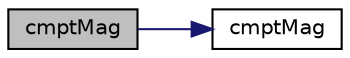 digraph "cmptMag"
{
  bgcolor="transparent";
  edge [fontname="Helvetica",fontsize="10",labelfontname="Helvetica",labelfontsize="10"];
  node [fontname="Helvetica",fontsize="10",shape=record];
  rankdir="LR";
  Node78226 [label="cmptMag",height=0.2,width=0.4,color="black", fillcolor="grey75", style="filled", fontcolor="black"];
  Node78226 -> Node78227 [color="midnightblue",fontsize="10",style="solid",fontname="Helvetica"];
  Node78227 [label="cmptMag",height=0.2,width=0.4,color="black",URL="$a21851.html#acf2383c8a0a1d5fef3eb5255b950229d"];
}
